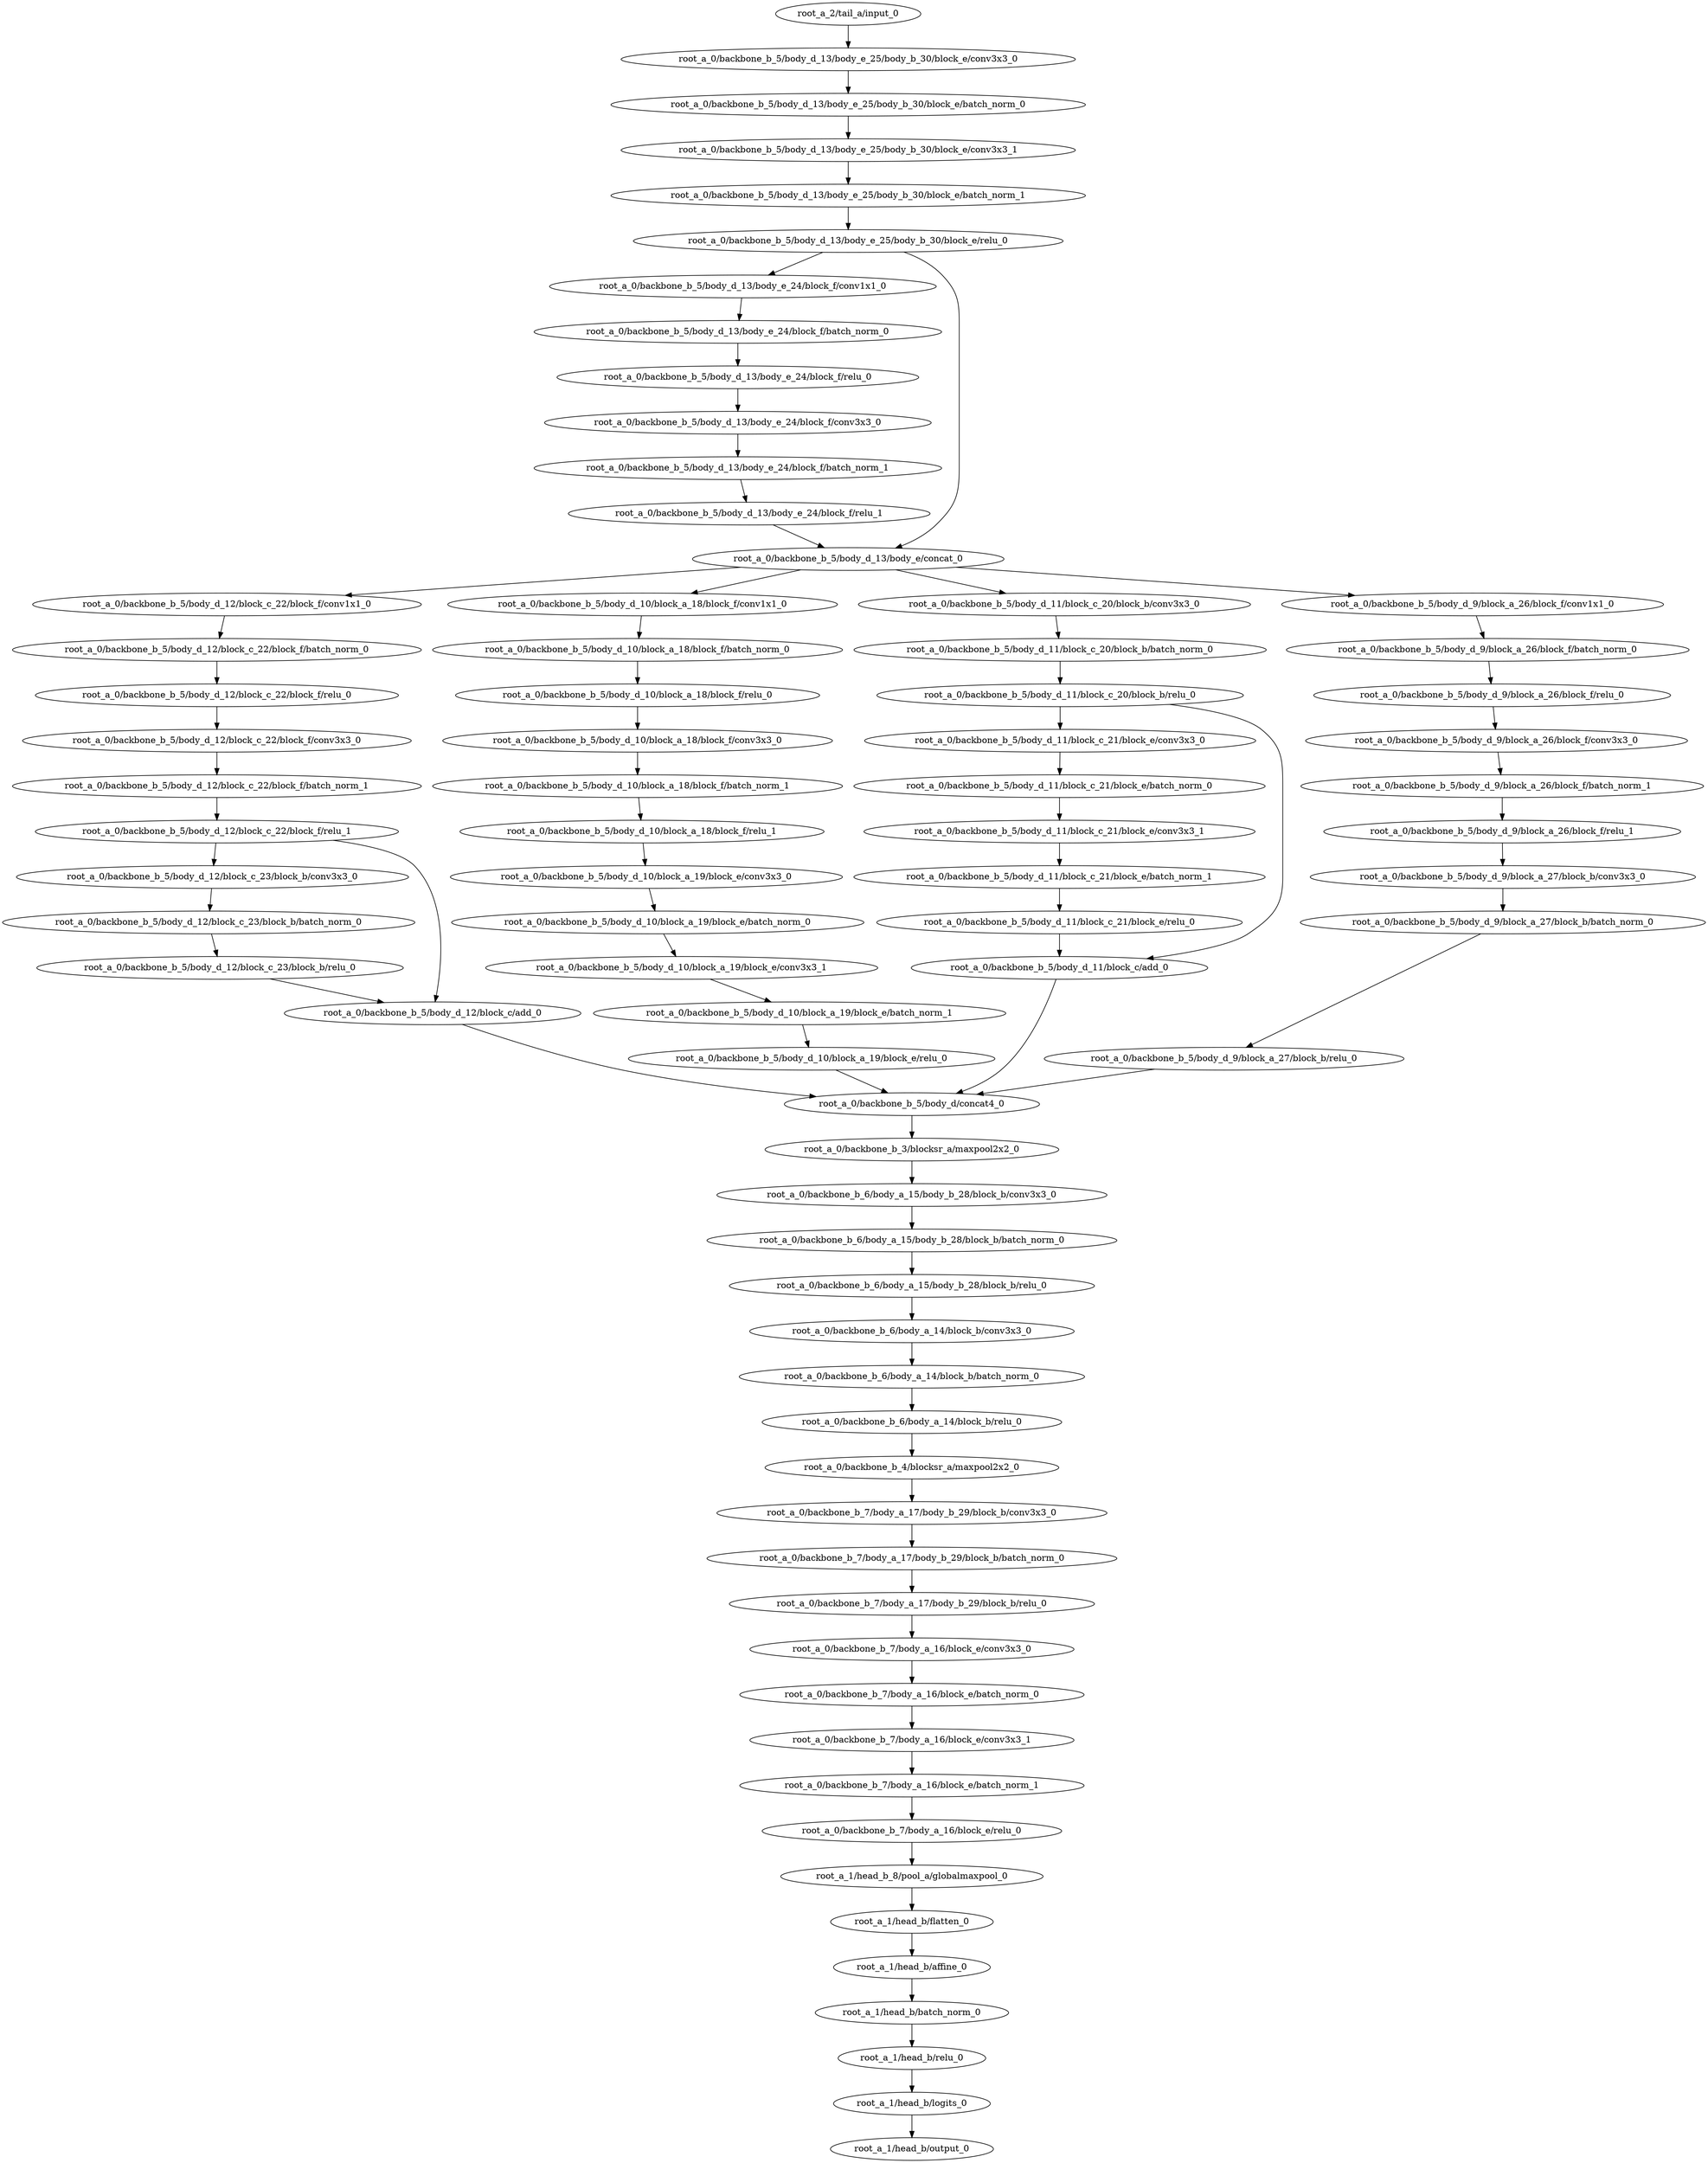 digraph root_a {
	"root_a_2/tail_a/input_0"
	"root_a_0/backbone_b_5/body_d_13/body_e_25/body_b_30/block_e/conv3x3_0"
	"root_a_0/backbone_b_5/body_d_13/body_e_25/body_b_30/block_e/batch_norm_0"
	"root_a_0/backbone_b_5/body_d_13/body_e_25/body_b_30/block_e/conv3x3_1"
	"root_a_0/backbone_b_5/body_d_13/body_e_25/body_b_30/block_e/batch_norm_1"
	"root_a_0/backbone_b_5/body_d_13/body_e_25/body_b_30/block_e/relu_0"
	"root_a_0/backbone_b_5/body_d_13/body_e_24/block_f/conv1x1_0"
	"root_a_0/backbone_b_5/body_d_13/body_e_24/block_f/batch_norm_0"
	"root_a_0/backbone_b_5/body_d_13/body_e_24/block_f/relu_0"
	"root_a_0/backbone_b_5/body_d_13/body_e_24/block_f/conv3x3_0"
	"root_a_0/backbone_b_5/body_d_13/body_e_24/block_f/batch_norm_1"
	"root_a_0/backbone_b_5/body_d_13/body_e_24/block_f/relu_1"
	"root_a_0/backbone_b_5/body_d_13/body_e/concat_0"
	"root_a_0/backbone_b_5/body_d_12/block_c_22/block_f/conv1x1_0"
	"root_a_0/backbone_b_5/body_d_12/block_c_22/block_f/batch_norm_0"
	"root_a_0/backbone_b_5/body_d_12/block_c_22/block_f/relu_0"
	"root_a_0/backbone_b_5/body_d_12/block_c_22/block_f/conv3x3_0"
	"root_a_0/backbone_b_5/body_d_12/block_c_22/block_f/batch_norm_1"
	"root_a_0/backbone_b_5/body_d_12/block_c_22/block_f/relu_1"
	"root_a_0/backbone_b_5/body_d_12/block_c_23/block_b/conv3x3_0"
	"root_a_0/backbone_b_5/body_d_12/block_c_23/block_b/batch_norm_0"
	"root_a_0/backbone_b_5/body_d_12/block_c_23/block_b/relu_0"
	"root_a_0/backbone_b_5/body_d_12/block_c/add_0"
	"root_a_0/backbone_b_5/body_d_10/block_a_18/block_f/conv1x1_0"
	"root_a_0/backbone_b_5/body_d_10/block_a_18/block_f/batch_norm_0"
	"root_a_0/backbone_b_5/body_d_10/block_a_18/block_f/relu_0"
	"root_a_0/backbone_b_5/body_d_10/block_a_18/block_f/conv3x3_0"
	"root_a_0/backbone_b_5/body_d_10/block_a_18/block_f/batch_norm_1"
	"root_a_0/backbone_b_5/body_d_10/block_a_18/block_f/relu_1"
	"root_a_0/backbone_b_5/body_d_10/block_a_19/block_e/conv3x3_0"
	"root_a_0/backbone_b_5/body_d_10/block_a_19/block_e/batch_norm_0"
	"root_a_0/backbone_b_5/body_d_10/block_a_19/block_e/conv3x3_1"
	"root_a_0/backbone_b_5/body_d_10/block_a_19/block_e/batch_norm_1"
	"root_a_0/backbone_b_5/body_d_10/block_a_19/block_e/relu_0"
	"root_a_0/backbone_b_5/body_d_11/block_c_20/block_b/conv3x3_0"
	"root_a_0/backbone_b_5/body_d_11/block_c_20/block_b/batch_norm_0"
	"root_a_0/backbone_b_5/body_d_11/block_c_20/block_b/relu_0"
	"root_a_0/backbone_b_5/body_d_11/block_c_21/block_e/conv3x3_0"
	"root_a_0/backbone_b_5/body_d_11/block_c_21/block_e/batch_norm_0"
	"root_a_0/backbone_b_5/body_d_11/block_c_21/block_e/conv3x3_1"
	"root_a_0/backbone_b_5/body_d_11/block_c_21/block_e/batch_norm_1"
	"root_a_0/backbone_b_5/body_d_11/block_c_21/block_e/relu_0"
	"root_a_0/backbone_b_5/body_d_11/block_c/add_0"
	"root_a_0/backbone_b_5/body_d_9/block_a_26/block_f/conv1x1_0"
	"root_a_0/backbone_b_5/body_d_9/block_a_26/block_f/batch_norm_0"
	"root_a_0/backbone_b_5/body_d_9/block_a_26/block_f/relu_0"
	"root_a_0/backbone_b_5/body_d_9/block_a_26/block_f/conv3x3_0"
	"root_a_0/backbone_b_5/body_d_9/block_a_26/block_f/batch_norm_1"
	"root_a_0/backbone_b_5/body_d_9/block_a_26/block_f/relu_1"
	"root_a_0/backbone_b_5/body_d_9/block_a_27/block_b/conv3x3_0"
	"root_a_0/backbone_b_5/body_d_9/block_a_27/block_b/batch_norm_0"
	"root_a_0/backbone_b_5/body_d_9/block_a_27/block_b/relu_0"
	"root_a_0/backbone_b_5/body_d/concat4_0"
	"root_a_0/backbone_b_3/blocksr_a/maxpool2x2_0"
	"root_a_0/backbone_b_6/body_a_15/body_b_28/block_b/conv3x3_0"
	"root_a_0/backbone_b_6/body_a_15/body_b_28/block_b/batch_norm_0"
	"root_a_0/backbone_b_6/body_a_15/body_b_28/block_b/relu_0"
	"root_a_0/backbone_b_6/body_a_14/block_b/conv3x3_0"
	"root_a_0/backbone_b_6/body_a_14/block_b/batch_norm_0"
	"root_a_0/backbone_b_6/body_a_14/block_b/relu_0"
	"root_a_0/backbone_b_4/blocksr_a/maxpool2x2_0"
	"root_a_0/backbone_b_7/body_a_17/body_b_29/block_b/conv3x3_0"
	"root_a_0/backbone_b_7/body_a_17/body_b_29/block_b/batch_norm_0"
	"root_a_0/backbone_b_7/body_a_17/body_b_29/block_b/relu_0"
	"root_a_0/backbone_b_7/body_a_16/block_e/conv3x3_0"
	"root_a_0/backbone_b_7/body_a_16/block_e/batch_norm_0"
	"root_a_0/backbone_b_7/body_a_16/block_e/conv3x3_1"
	"root_a_0/backbone_b_7/body_a_16/block_e/batch_norm_1"
	"root_a_0/backbone_b_7/body_a_16/block_e/relu_0"
	"root_a_1/head_b_8/pool_a/globalmaxpool_0"
	"root_a_1/head_b/flatten_0"
	"root_a_1/head_b/affine_0"
	"root_a_1/head_b/batch_norm_0"
	"root_a_1/head_b/relu_0"
	"root_a_1/head_b/logits_0"
	"root_a_1/head_b/output_0"

	"root_a_2/tail_a/input_0" -> "root_a_0/backbone_b_5/body_d_13/body_e_25/body_b_30/block_e/conv3x3_0"
	"root_a_0/backbone_b_5/body_d_13/body_e_25/body_b_30/block_e/conv3x3_0" -> "root_a_0/backbone_b_5/body_d_13/body_e_25/body_b_30/block_e/batch_norm_0"
	"root_a_0/backbone_b_5/body_d_13/body_e_25/body_b_30/block_e/batch_norm_0" -> "root_a_0/backbone_b_5/body_d_13/body_e_25/body_b_30/block_e/conv3x3_1"
	"root_a_0/backbone_b_5/body_d_13/body_e_25/body_b_30/block_e/conv3x3_1" -> "root_a_0/backbone_b_5/body_d_13/body_e_25/body_b_30/block_e/batch_norm_1"
	"root_a_0/backbone_b_5/body_d_13/body_e_25/body_b_30/block_e/batch_norm_1" -> "root_a_0/backbone_b_5/body_d_13/body_e_25/body_b_30/block_e/relu_0"
	"root_a_0/backbone_b_5/body_d_13/body_e_25/body_b_30/block_e/relu_0" -> "root_a_0/backbone_b_5/body_d_13/body_e_24/block_f/conv1x1_0"
	"root_a_0/backbone_b_5/body_d_13/body_e_24/block_f/conv1x1_0" -> "root_a_0/backbone_b_5/body_d_13/body_e_24/block_f/batch_norm_0"
	"root_a_0/backbone_b_5/body_d_13/body_e_24/block_f/batch_norm_0" -> "root_a_0/backbone_b_5/body_d_13/body_e_24/block_f/relu_0"
	"root_a_0/backbone_b_5/body_d_13/body_e_24/block_f/relu_0" -> "root_a_0/backbone_b_5/body_d_13/body_e_24/block_f/conv3x3_0"
	"root_a_0/backbone_b_5/body_d_13/body_e_24/block_f/conv3x3_0" -> "root_a_0/backbone_b_5/body_d_13/body_e_24/block_f/batch_norm_1"
	"root_a_0/backbone_b_5/body_d_13/body_e_24/block_f/batch_norm_1" -> "root_a_0/backbone_b_5/body_d_13/body_e_24/block_f/relu_1"
	"root_a_0/backbone_b_5/body_d_13/body_e_25/body_b_30/block_e/relu_0" -> "root_a_0/backbone_b_5/body_d_13/body_e/concat_0"
	"root_a_0/backbone_b_5/body_d_13/body_e_24/block_f/relu_1" -> "root_a_0/backbone_b_5/body_d_13/body_e/concat_0"
	"root_a_0/backbone_b_5/body_d_13/body_e/concat_0" -> "root_a_0/backbone_b_5/body_d_12/block_c_22/block_f/conv1x1_0"
	"root_a_0/backbone_b_5/body_d_12/block_c_22/block_f/conv1x1_0" -> "root_a_0/backbone_b_5/body_d_12/block_c_22/block_f/batch_norm_0"
	"root_a_0/backbone_b_5/body_d_12/block_c_22/block_f/batch_norm_0" -> "root_a_0/backbone_b_5/body_d_12/block_c_22/block_f/relu_0"
	"root_a_0/backbone_b_5/body_d_12/block_c_22/block_f/relu_0" -> "root_a_0/backbone_b_5/body_d_12/block_c_22/block_f/conv3x3_0"
	"root_a_0/backbone_b_5/body_d_12/block_c_22/block_f/conv3x3_0" -> "root_a_0/backbone_b_5/body_d_12/block_c_22/block_f/batch_norm_1"
	"root_a_0/backbone_b_5/body_d_12/block_c_22/block_f/batch_norm_1" -> "root_a_0/backbone_b_5/body_d_12/block_c_22/block_f/relu_1"
	"root_a_0/backbone_b_5/body_d_12/block_c_22/block_f/relu_1" -> "root_a_0/backbone_b_5/body_d_12/block_c_23/block_b/conv3x3_0"
	"root_a_0/backbone_b_5/body_d_12/block_c_23/block_b/conv3x3_0" -> "root_a_0/backbone_b_5/body_d_12/block_c_23/block_b/batch_norm_0"
	"root_a_0/backbone_b_5/body_d_12/block_c_23/block_b/batch_norm_0" -> "root_a_0/backbone_b_5/body_d_12/block_c_23/block_b/relu_0"
	"root_a_0/backbone_b_5/body_d_12/block_c_23/block_b/relu_0" -> "root_a_0/backbone_b_5/body_d_12/block_c/add_0"
	"root_a_0/backbone_b_5/body_d_12/block_c_22/block_f/relu_1" -> "root_a_0/backbone_b_5/body_d_12/block_c/add_0"
	"root_a_0/backbone_b_5/body_d_13/body_e/concat_0" -> "root_a_0/backbone_b_5/body_d_10/block_a_18/block_f/conv1x1_0"
	"root_a_0/backbone_b_5/body_d_10/block_a_18/block_f/conv1x1_0" -> "root_a_0/backbone_b_5/body_d_10/block_a_18/block_f/batch_norm_0"
	"root_a_0/backbone_b_5/body_d_10/block_a_18/block_f/batch_norm_0" -> "root_a_0/backbone_b_5/body_d_10/block_a_18/block_f/relu_0"
	"root_a_0/backbone_b_5/body_d_10/block_a_18/block_f/relu_0" -> "root_a_0/backbone_b_5/body_d_10/block_a_18/block_f/conv3x3_0"
	"root_a_0/backbone_b_5/body_d_10/block_a_18/block_f/conv3x3_0" -> "root_a_0/backbone_b_5/body_d_10/block_a_18/block_f/batch_norm_1"
	"root_a_0/backbone_b_5/body_d_10/block_a_18/block_f/batch_norm_1" -> "root_a_0/backbone_b_5/body_d_10/block_a_18/block_f/relu_1"
	"root_a_0/backbone_b_5/body_d_10/block_a_18/block_f/relu_1" -> "root_a_0/backbone_b_5/body_d_10/block_a_19/block_e/conv3x3_0"
	"root_a_0/backbone_b_5/body_d_10/block_a_19/block_e/conv3x3_0" -> "root_a_0/backbone_b_5/body_d_10/block_a_19/block_e/batch_norm_0"
	"root_a_0/backbone_b_5/body_d_10/block_a_19/block_e/batch_norm_0" -> "root_a_0/backbone_b_5/body_d_10/block_a_19/block_e/conv3x3_1"
	"root_a_0/backbone_b_5/body_d_10/block_a_19/block_e/conv3x3_1" -> "root_a_0/backbone_b_5/body_d_10/block_a_19/block_e/batch_norm_1"
	"root_a_0/backbone_b_5/body_d_10/block_a_19/block_e/batch_norm_1" -> "root_a_0/backbone_b_5/body_d_10/block_a_19/block_e/relu_0"
	"root_a_0/backbone_b_5/body_d_13/body_e/concat_0" -> "root_a_0/backbone_b_5/body_d_11/block_c_20/block_b/conv3x3_0"
	"root_a_0/backbone_b_5/body_d_11/block_c_20/block_b/conv3x3_0" -> "root_a_0/backbone_b_5/body_d_11/block_c_20/block_b/batch_norm_0"
	"root_a_0/backbone_b_5/body_d_11/block_c_20/block_b/batch_norm_0" -> "root_a_0/backbone_b_5/body_d_11/block_c_20/block_b/relu_0"
	"root_a_0/backbone_b_5/body_d_11/block_c_20/block_b/relu_0" -> "root_a_0/backbone_b_5/body_d_11/block_c_21/block_e/conv3x3_0"
	"root_a_0/backbone_b_5/body_d_11/block_c_21/block_e/conv3x3_0" -> "root_a_0/backbone_b_5/body_d_11/block_c_21/block_e/batch_norm_0"
	"root_a_0/backbone_b_5/body_d_11/block_c_21/block_e/batch_norm_0" -> "root_a_0/backbone_b_5/body_d_11/block_c_21/block_e/conv3x3_1"
	"root_a_0/backbone_b_5/body_d_11/block_c_21/block_e/conv3x3_1" -> "root_a_0/backbone_b_5/body_d_11/block_c_21/block_e/batch_norm_1"
	"root_a_0/backbone_b_5/body_d_11/block_c_21/block_e/batch_norm_1" -> "root_a_0/backbone_b_5/body_d_11/block_c_21/block_e/relu_0"
	"root_a_0/backbone_b_5/body_d_11/block_c_21/block_e/relu_0" -> "root_a_0/backbone_b_5/body_d_11/block_c/add_0"
	"root_a_0/backbone_b_5/body_d_11/block_c_20/block_b/relu_0" -> "root_a_0/backbone_b_5/body_d_11/block_c/add_0"
	"root_a_0/backbone_b_5/body_d_13/body_e/concat_0" -> "root_a_0/backbone_b_5/body_d_9/block_a_26/block_f/conv1x1_0"
	"root_a_0/backbone_b_5/body_d_9/block_a_26/block_f/conv1x1_0" -> "root_a_0/backbone_b_5/body_d_9/block_a_26/block_f/batch_norm_0"
	"root_a_0/backbone_b_5/body_d_9/block_a_26/block_f/batch_norm_0" -> "root_a_0/backbone_b_5/body_d_9/block_a_26/block_f/relu_0"
	"root_a_0/backbone_b_5/body_d_9/block_a_26/block_f/relu_0" -> "root_a_0/backbone_b_5/body_d_9/block_a_26/block_f/conv3x3_0"
	"root_a_0/backbone_b_5/body_d_9/block_a_26/block_f/conv3x3_0" -> "root_a_0/backbone_b_5/body_d_9/block_a_26/block_f/batch_norm_1"
	"root_a_0/backbone_b_5/body_d_9/block_a_26/block_f/batch_norm_1" -> "root_a_0/backbone_b_5/body_d_9/block_a_26/block_f/relu_1"
	"root_a_0/backbone_b_5/body_d_9/block_a_26/block_f/relu_1" -> "root_a_0/backbone_b_5/body_d_9/block_a_27/block_b/conv3x3_0"
	"root_a_0/backbone_b_5/body_d_9/block_a_27/block_b/conv3x3_0" -> "root_a_0/backbone_b_5/body_d_9/block_a_27/block_b/batch_norm_0"
	"root_a_0/backbone_b_5/body_d_9/block_a_27/block_b/batch_norm_0" -> "root_a_0/backbone_b_5/body_d_9/block_a_27/block_b/relu_0"
	"root_a_0/backbone_b_5/body_d_12/block_c/add_0" -> "root_a_0/backbone_b_5/body_d/concat4_0"
	"root_a_0/backbone_b_5/body_d_10/block_a_19/block_e/relu_0" -> "root_a_0/backbone_b_5/body_d/concat4_0"
	"root_a_0/backbone_b_5/body_d_11/block_c/add_0" -> "root_a_0/backbone_b_5/body_d/concat4_0"
	"root_a_0/backbone_b_5/body_d_9/block_a_27/block_b/relu_0" -> "root_a_0/backbone_b_5/body_d/concat4_0"
	"root_a_0/backbone_b_5/body_d/concat4_0" -> "root_a_0/backbone_b_3/blocksr_a/maxpool2x2_0"
	"root_a_0/backbone_b_3/blocksr_a/maxpool2x2_0" -> "root_a_0/backbone_b_6/body_a_15/body_b_28/block_b/conv3x3_0"
	"root_a_0/backbone_b_6/body_a_15/body_b_28/block_b/conv3x3_0" -> "root_a_0/backbone_b_6/body_a_15/body_b_28/block_b/batch_norm_0"
	"root_a_0/backbone_b_6/body_a_15/body_b_28/block_b/batch_norm_0" -> "root_a_0/backbone_b_6/body_a_15/body_b_28/block_b/relu_0"
	"root_a_0/backbone_b_6/body_a_15/body_b_28/block_b/relu_0" -> "root_a_0/backbone_b_6/body_a_14/block_b/conv3x3_0"
	"root_a_0/backbone_b_6/body_a_14/block_b/conv3x3_0" -> "root_a_0/backbone_b_6/body_a_14/block_b/batch_norm_0"
	"root_a_0/backbone_b_6/body_a_14/block_b/batch_norm_0" -> "root_a_0/backbone_b_6/body_a_14/block_b/relu_0"
	"root_a_0/backbone_b_6/body_a_14/block_b/relu_0" -> "root_a_0/backbone_b_4/blocksr_a/maxpool2x2_0"
	"root_a_0/backbone_b_4/blocksr_a/maxpool2x2_0" -> "root_a_0/backbone_b_7/body_a_17/body_b_29/block_b/conv3x3_0"
	"root_a_0/backbone_b_7/body_a_17/body_b_29/block_b/conv3x3_0" -> "root_a_0/backbone_b_7/body_a_17/body_b_29/block_b/batch_norm_0"
	"root_a_0/backbone_b_7/body_a_17/body_b_29/block_b/batch_norm_0" -> "root_a_0/backbone_b_7/body_a_17/body_b_29/block_b/relu_0"
	"root_a_0/backbone_b_7/body_a_17/body_b_29/block_b/relu_0" -> "root_a_0/backbone_b_7/body_a_16/block_e/conv3x3_0"
	"root_a_0/backbone_b_7/body_a_16/block_e/conv3x3_0" -> "root_a_0/backbone_b_7/body_a_16/block_e/batch_norm_0"
	"root_a_0/backbone_b_7/body_a_16/block_e/batch_norm_0" -> "root_a_0/backbone_b_7/body_a_16/block_e/conv3x3_1"
	"root_a_0/backbone_b_7/body_a_16/block_e/conv3x3_1" -> "root_a_0/backbone_b_7/body_a_16/block_e/batch_norm_1"
	"root_a_0/backbone_b_7/body_a_16/block_e/batch_norm_1" -> "root_a_0/backbone_b_7/body_a_16/block_e/relu_0"
	"root_a_0/backbone_b_7/body_a_16/block_e/relu_0" -> "root_a_1/head_b_8/pool_a/globalmaxpool_0"
	"root_a_1/head_b_8/pool_a/globalmaxpool_0" -> "root_a_1/head_b/flatten_0"
	"root_a_1/head_b/flatten_0" -> "root_a_1/head_b/affine_0"
	"root_a_1/head_b/affine_0" -> "root_a_1/head_b/batch_norm_0"
	"root_a_1/head_b/batch_norm_0" -> "root_a_1/head_b/relu_0"
	"root_a_1/head_b/relu_0" -> "root_a_1/head_b/logits_0"
	"root_a_1/head_b/logits_0" -> "root_a_1/head_b/output_0"

}
